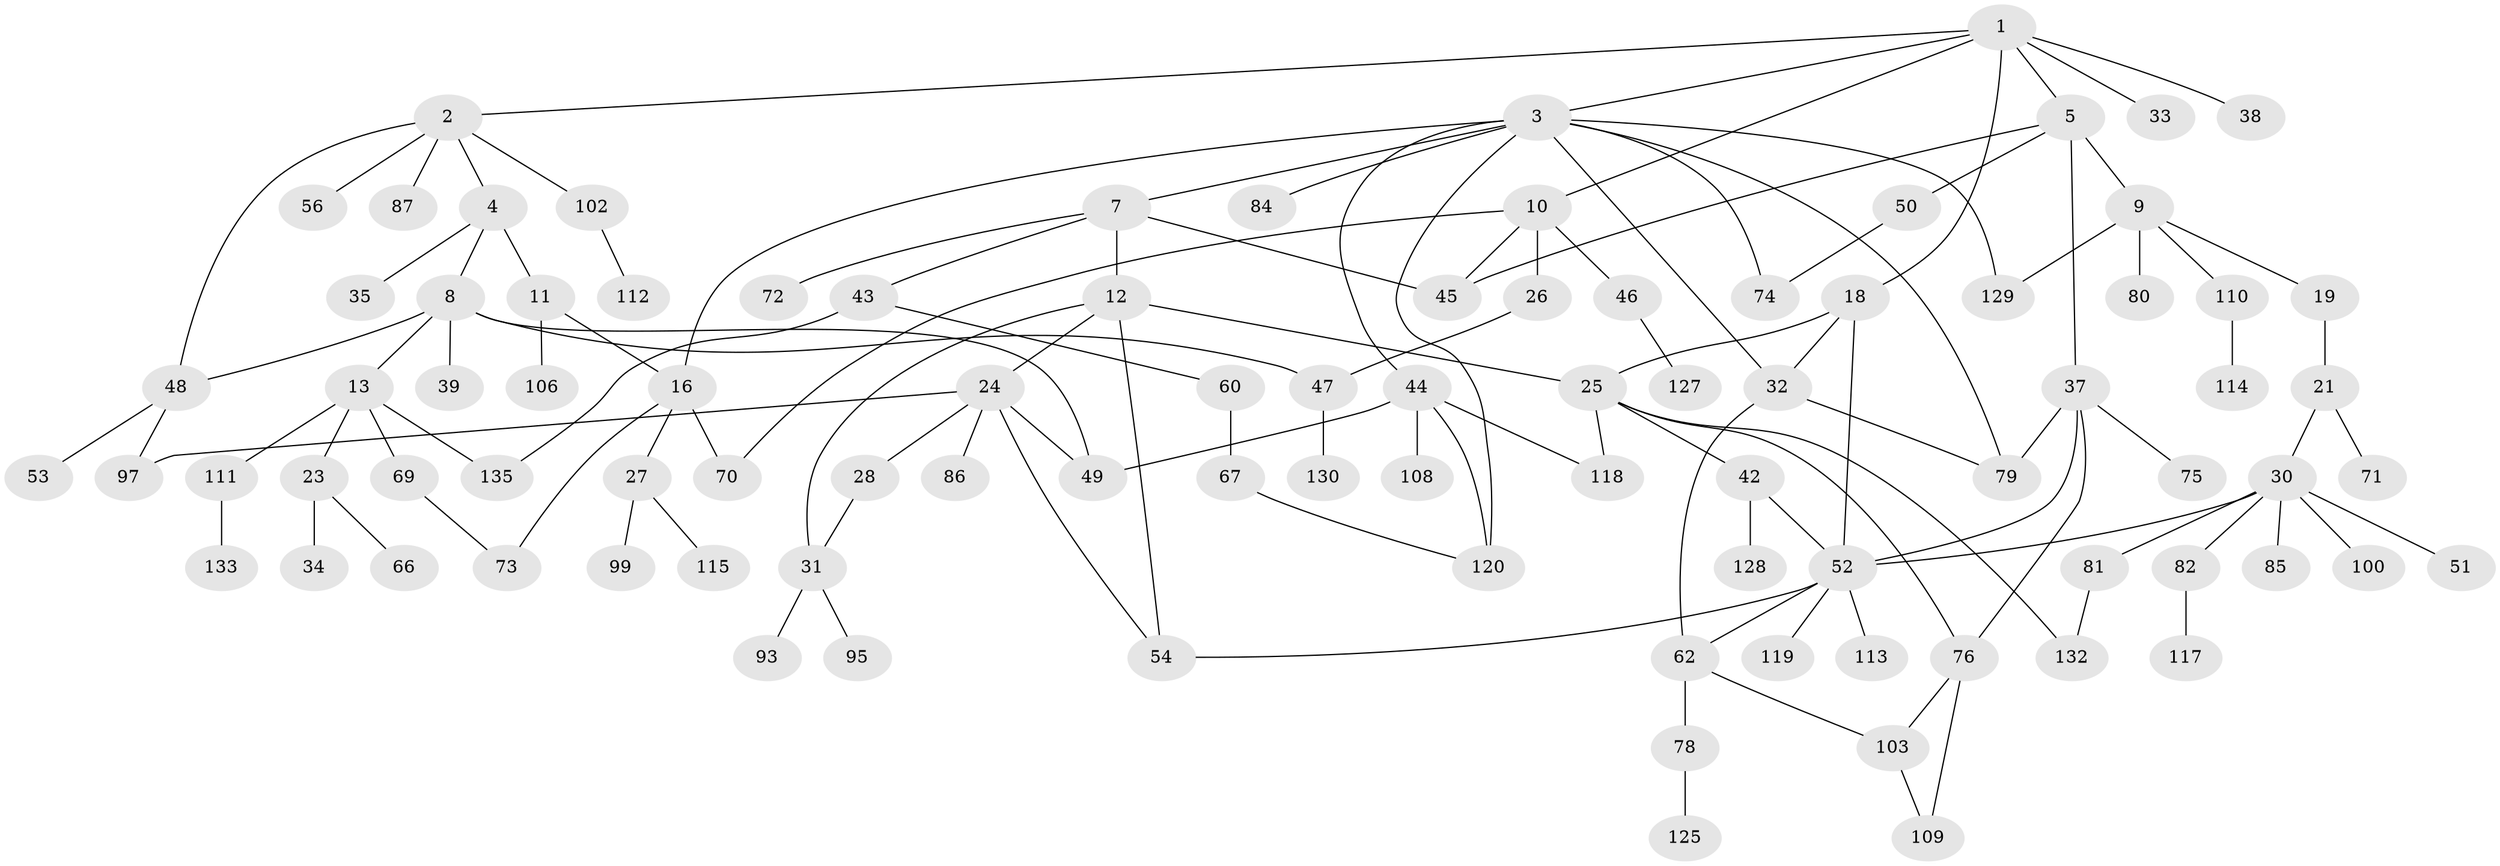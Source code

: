 // original degree distribution, {8: 0.014814814814814815, 7: 0.007407407407407408, 5: 0.06666666666666667, 1: 0.32592592592592595, 4: 0.1111111111111111, 6: 0.014814814814814815, 3: 0.16296296296296298, 2: 0.2962962962962963}
// Generated by graph-tools (version 1.1) at 2025/41/03/06/25 10:41:26]
// undirected, 94 vertices, 124 edges
graph export_dot {
graph [start="1"]
  node [color=gray90,style=filled];
  1 [super="+6"];
  2 [super="+22"];
  3 [super="+63"];
  4 [super="+124"];
  5 [super="+17"];
  7 [super="+15"];
  8;
  9 [super="+14"];
  10 [super="+29"];
  11;
  12 [super="+20"];
  13 [super="+40"];
  16 [super="+41"];
  18 [super="+77"];
  19;
  21 [super="+65"];
  23 [super="+104"];
  24 [super="+101"];
  25 [super="+90"];
  26;
  27 [super="+107"];
  28;
  30 [super="+58"];
  31 [super="+36"];
  32;
  33;
  34;
  35;
  37 [super="+55"];
  38 [super="+92"];
  39;
  42;
  43 [super="+64"];
  44 [super="+61"];
  45;
  46;
  47 [super="+89"];
  48 [super="+59"];
  49 [super="+68"];
  50 [super="+57"];
  51;
  52 [super="+83"];
  53;
  54 [super="+94"];
  56;
  60;
  62 [super="+98"];
  66;
  67 [super="+91"];
  69;
  70;
  71 [super="+88"];
  72;
  73;
  74 [super="+122"];
  75;
  76 [super="+116"];
  78 [super="+105"];
  79 [super="+126"];
  80;
  81;
  82 [super="+96"];
  84;
  85;
  86;
  87 [super="+134"];
  93;
  95;
  97 [super="+131"];
  99;
  100;
  102;
  103;
  106;
  108;
  109;
  110;
  111;
  112;
  113;
  114;
  115 [super="+121"];
  117;
  118;
  119;
  120 [super="+123"];
  125;
  127;
  128;
  129;
  130;
  132;
  133;
  135;
  1 -- 2;
  1 -- 3;
  1 -- 5;
  1 -- 10;
  1 -- 18;
  1 -- 33;
  1 -- 38;
  2 -- 4;
  2 -- 48;
  2 -- 56;
  2 -- 87;
  2 -- 102;
  3 -- 7;
  3 -- 16;
  3 -- 44;
  3 -- 84;
  3 -- 129;
  3 -- 120;
  3 -- 32;
  3 -- 74;
  3 -- 79;
  4 -- 8;
  4 -- 11;
  4 -- 35;
  5 -- 9;
  5 -- 50;
  5 -- 45;
  5 -- 37;
  7 -- 12;
  7 -- 45;
  7 -- 72;
  7 -- 43;
  8 -- 13;
  8 -- 39;
  8 -- 49;
  8 -- 48;
  8 -- 47;
  9 -- 80;
  9 -- 110;
  9 -- 129;
  9 -- 19;
  10 -- 26;
  10 -- 45;
  10 -- 46;
  10 -- 70;
  11 -- 106;
  11 -- 16;
  12 -- 24;
  12 -- 31;
  12 -- 54;
  12 -- 25;
  13 -- 23;
  13 -- 111;
  13 -- 69;
  13 -- 135;
  16 -- 27;
  16 -- 70;
  16 -- 73;
  18 -- 32;
  18 -- 52;
  18 -- 25;
  19 -- 21;
  21 -- 30;
  21 -- 71;
  23 -- 34;
  23 -- 66;
  24 -- 28;
  24 -- 54;
  24 -- 86;
  24 -- 49;
  24 -- 97;
  25 -- 42;
  25 -- 132;
  25 -- 76;
  25 -- 118;
  26 -- 47;
  27 -- 99;
  27 -- 115;
  28 -- 31;
  30 -- 51;
  30 -- 81;
  30 -- 82;
  30 -- 52;
  30 -- 100;
  30 -- 85;
  31 -- 93;
  31 -- 95;
  32 -- 79;
  32 -- 62;
  37 -- 75;
  37 -- 76;
  37 -- 79;
  37 -- 52;
  42 -- 128;
  42 -- 52;
  43 -- 60;
  43 -- 135;
  44 -- 108;
  44 -- 118;
  44 -- 120;
  44 -- 49;
  46 -- 127;
  47 -- 130;
  48 -- 53;
  48 -- 97;
  50 -- 74;
  52 -- 62;
  52 -- 119;
  52 -- 113;
  52 -- 54;
  60 -- 67;
  62 -- 78;
  62 -- 103;
  67 -- 120;
  69 -- 73;
  76 -- 109;
  76 -- 103;
  78 -- 125;
  81 -- 132;
  82 -- 117;
  102 -- 112;
  103 -- 109;
  110 -- 114;
  111 -- 133;
}
